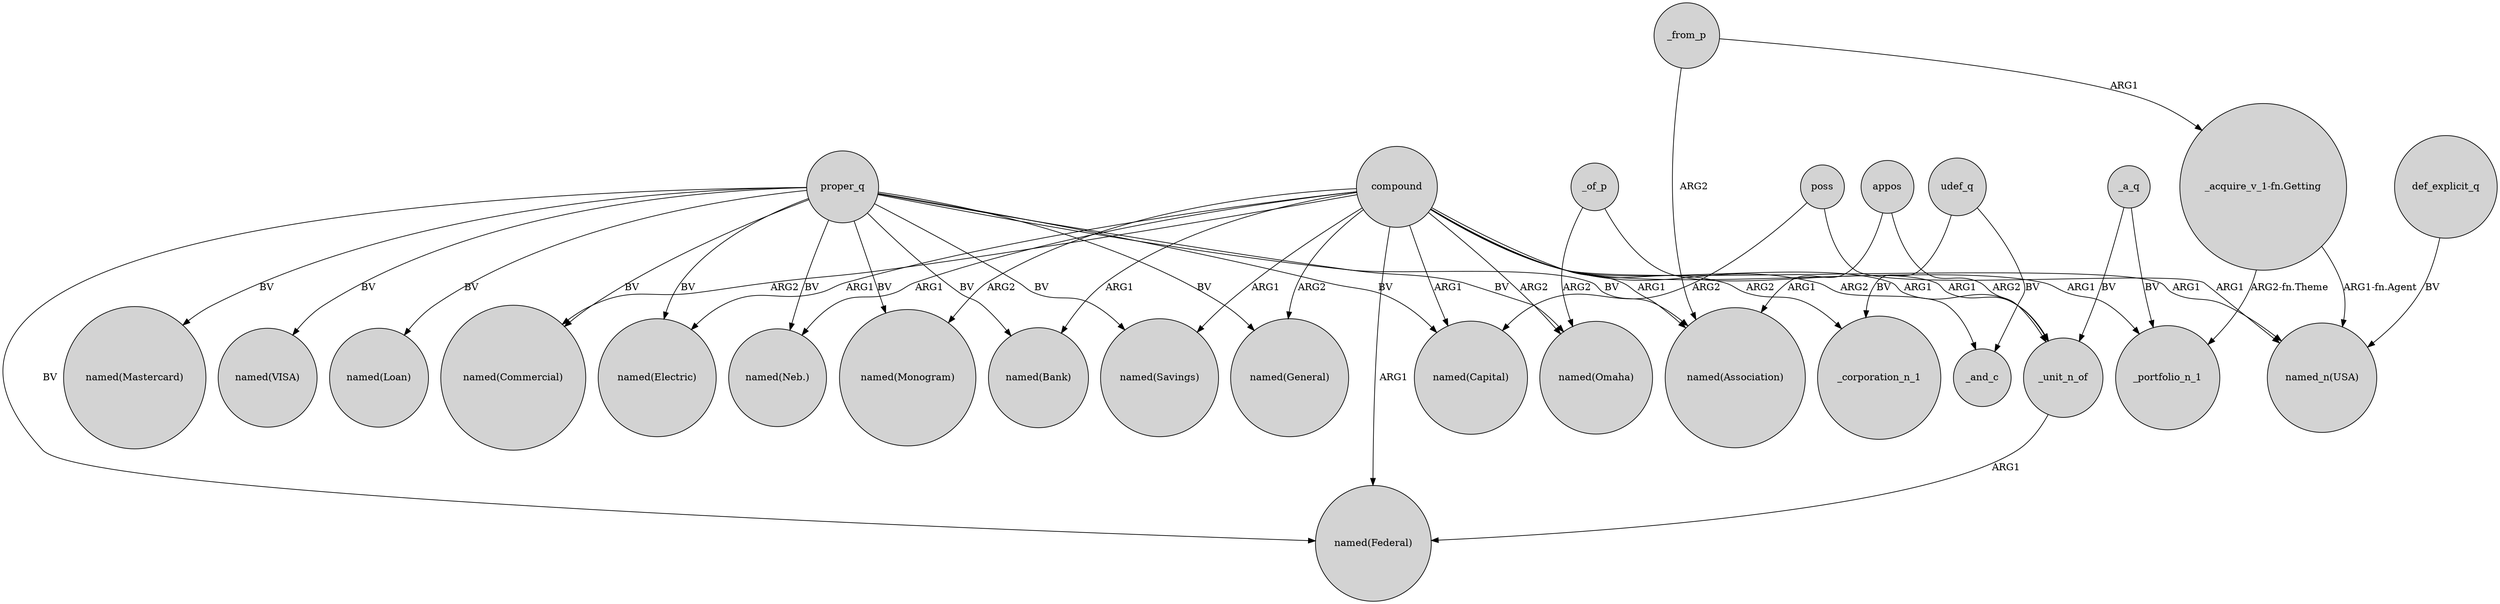 digraph {
	node [shape=circle style=filled]
	compound -> "named(Federal)" [label=ARG1]
	"_acquire_v_1-fn.Getting" -> "named_n(USA)" [label="ARG1-fn.Agent"]
	proper_q -> "named(Capital)" [label=BV]
	proper_q -> "named(Omaha)" [label=BV]
	_of_p -> "named(Omaha)" [label=ARG2]
	compound -> _unit_n_of [label=ARG1]
	compound -> "named(Omaha)" [label=ARG2]
	appos -> "named(Association)" [label=ARG1]
	compound -> "named(Savings)" [label=ARG1]
	proper_q -> "named(General)" [label=BV]
	_from_p -> "named(Association)" [label=ARG2]
	compound -> _corporation_n_1 [label=ARG2]
	compound -> "named(Electric)" [label=ARG1]
	compound -> _portfolio_n_1 [label=ARG1]
	"_acquire_v_1-fn.Getting" -> _portfolio_n_1 [label="ARG2-fn.Theme"]
	compound -> "named(General)" [label=ARG2]
	_from_p -> "_acquire_v_1-fn.Getting" [label=ARG1]
	compound -> "named(Neb.)" [label=ARG1]
	proper_q -> "named(Monogram)" [label=BV]
	proper_q -> "named(Mastercard)" [label=BV]
	poss -> "named_n(USA)" [label=ARG1]
	proper_q -> "named(Bank)" [label=BV]
	udef_q -> _corporation_n_1 [label=BV]
	compound -> "named_n(USA)" [label=ARG1]
	compound -> _and_c [label=ARG2]
	def_explicit_q -> "named_n(USA)" [label=BV]
	proper_q -> "named(Electric)" [label=BV]
	_a_q -> _unit_n_of [label=BV]
	proper_q -> "named(Association)" [label=BV]
	proper_q -> "named(Federal)" [label=BV]
	_unit_n_of -> "named(Federal)" [label=ARG1]
	proper_q -> "named(Savings)" [label=BV]
	compound -> "named(Bank)" [label=ARG1]
	proper_q -> "named(VISA)" [label=BV]
	poss -> "named(Capital)" [label=ARG2]
	_a_q -> _portfolio_n_1 [label=BV]
	proper_q -> "named(Loan)" [label=BV]
	compound -> "named(Commercial)" [label=ARG2]
	compound -> "named(Association)" [label=ARG1]
	udef_q -> _and_c [label=BV]
	compound -> "named(Monogram)" [label=ARG2]
	proper_q -> "named(Commercial)" [label=BV]
	_of_p -> _unit_n_of [label=ARG1]
	proper_q -> "named(Neb.)" [label=BV]
	appos -> _unit_n_of [label=ARG2]
	compound -> "named(Capital)" [label=ARG1]
}
